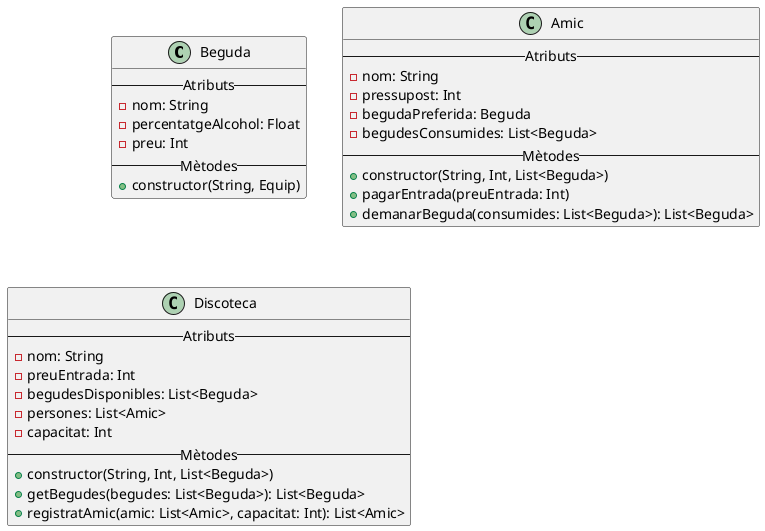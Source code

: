 @startuml
'https://plantuml.com/class-diagram

class Beguda{
    -- Atributs --
    - nom: String
    - percentatgeAlcohol: Float
    - preu: Int
    -- Mètodes --
    + constructor(String, Equip)
}

class Amic {
    -- Atributs --
    - nom: String
    - pressupost: Int
    - begudaPreferida: Beguda
    - begudesConsumides: List<Beguda>
    -- Mètodes --
    + constructor(String, Int, List<Beguda>)
    + pagarEntrada(preuEntrada: Int)
    + demanarBeguda(consumides: List<Beguda>): List<Beguda>
}

class Discoteca {
    -- Atributs --
    - nom: String
    - preuEntrada: Int
    - begudesDisponibles: List<Beguda>
    - persones: List<Amic>
    - capacitat: Int
    -- Mètodes --
    + constructor(String, Int, List<Beguda>)
    + getBegudes(begudes: List<Beguda>): List<Beguda>
    + registratAmic(amic: List<Amic>, capacitat: Int): List<Amic>
}

@enduml
